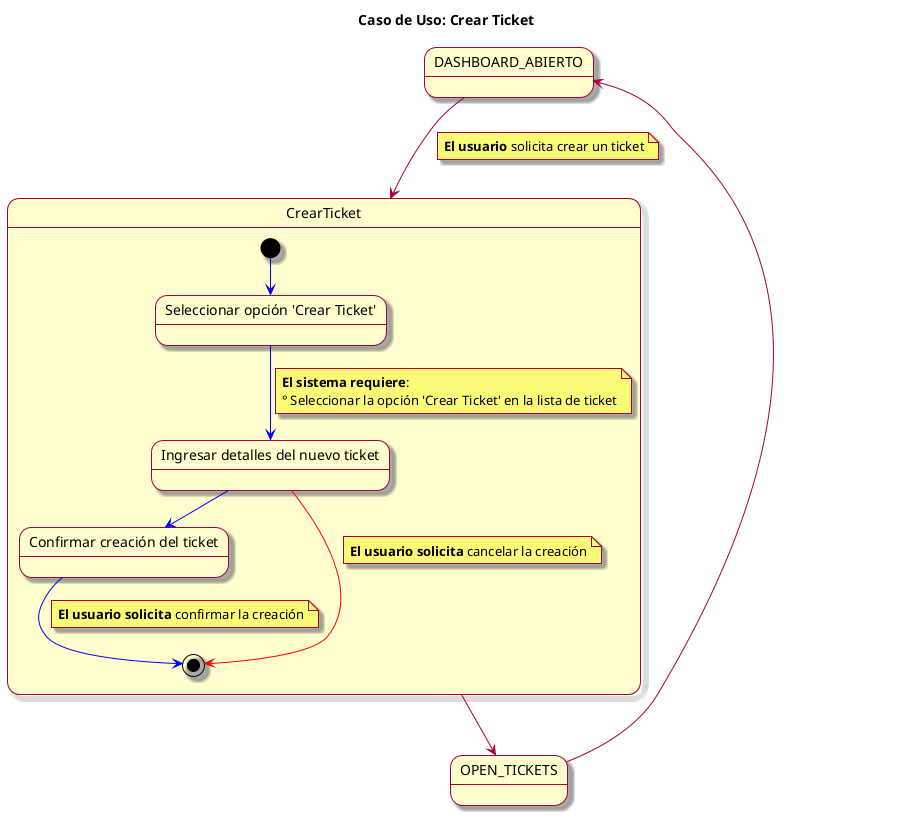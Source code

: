 @startuml
skin rose
title Caso de Uso: Crear Ticket

state DASHBOARD_ABIERTO
state OPEN_TICKETS 
DASHBOARD_ABIERTO --> CrearTicket
note on link: **El usuario** solicita crear un ticket
CrearTicket --> OPEN_TICKETS 
OPEN_TICKETS --> DASHBOARD_ABIERTO 


state CrearTicket {
  [*] -[#blue]-> seleccionarOpcionCrear
  state "Seleccionar opción 'Crear Ticket'" as seleccionarOpcionCrear
  seleccionarOpcionCrear -[#blue]-> ingresarDetallesTicket
note on link
  **El sistema requiere**:
  ° Seleccionar la opción 'Crear Ticket' en la lista de ticket
end note
  state "Ingresar detalles del nuevo ticket" as ingresarDetallesTicket
  ingresarDetallesTicket -[#blue]-> confirmarCreacionTicket

  state "Confirmar creación del ticket" as confirmarCreacionTicket
  confirmarCreacionTicket -[#blue]-> [*]
  note on link: **El usuario solicita** confirmar la creación
  
  ingresarDetallesTicket -[#red]-> [*]
  note on link: **El usuario solicita** cancelar la creación
}
@enduml